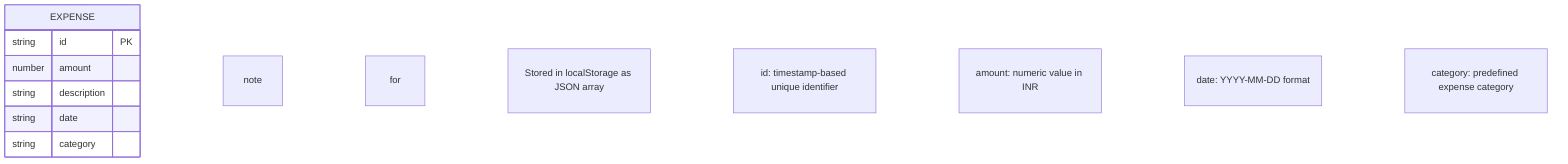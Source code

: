 erDiagram
    EXPENSE {
        string id PK
        number amount
        string description
        string date
        string category
    }
    
    note for EXPENSE "Stored in localStorage as JSON array"
    note for EXPENSE "id: timestamp-based unique identifier"
    note for EXPENSE "amount: numeric value in INR"
    note for EXPENSE "date: YYYY-MM-DD format"
    note for EXPENSE "category: predefined expense category"